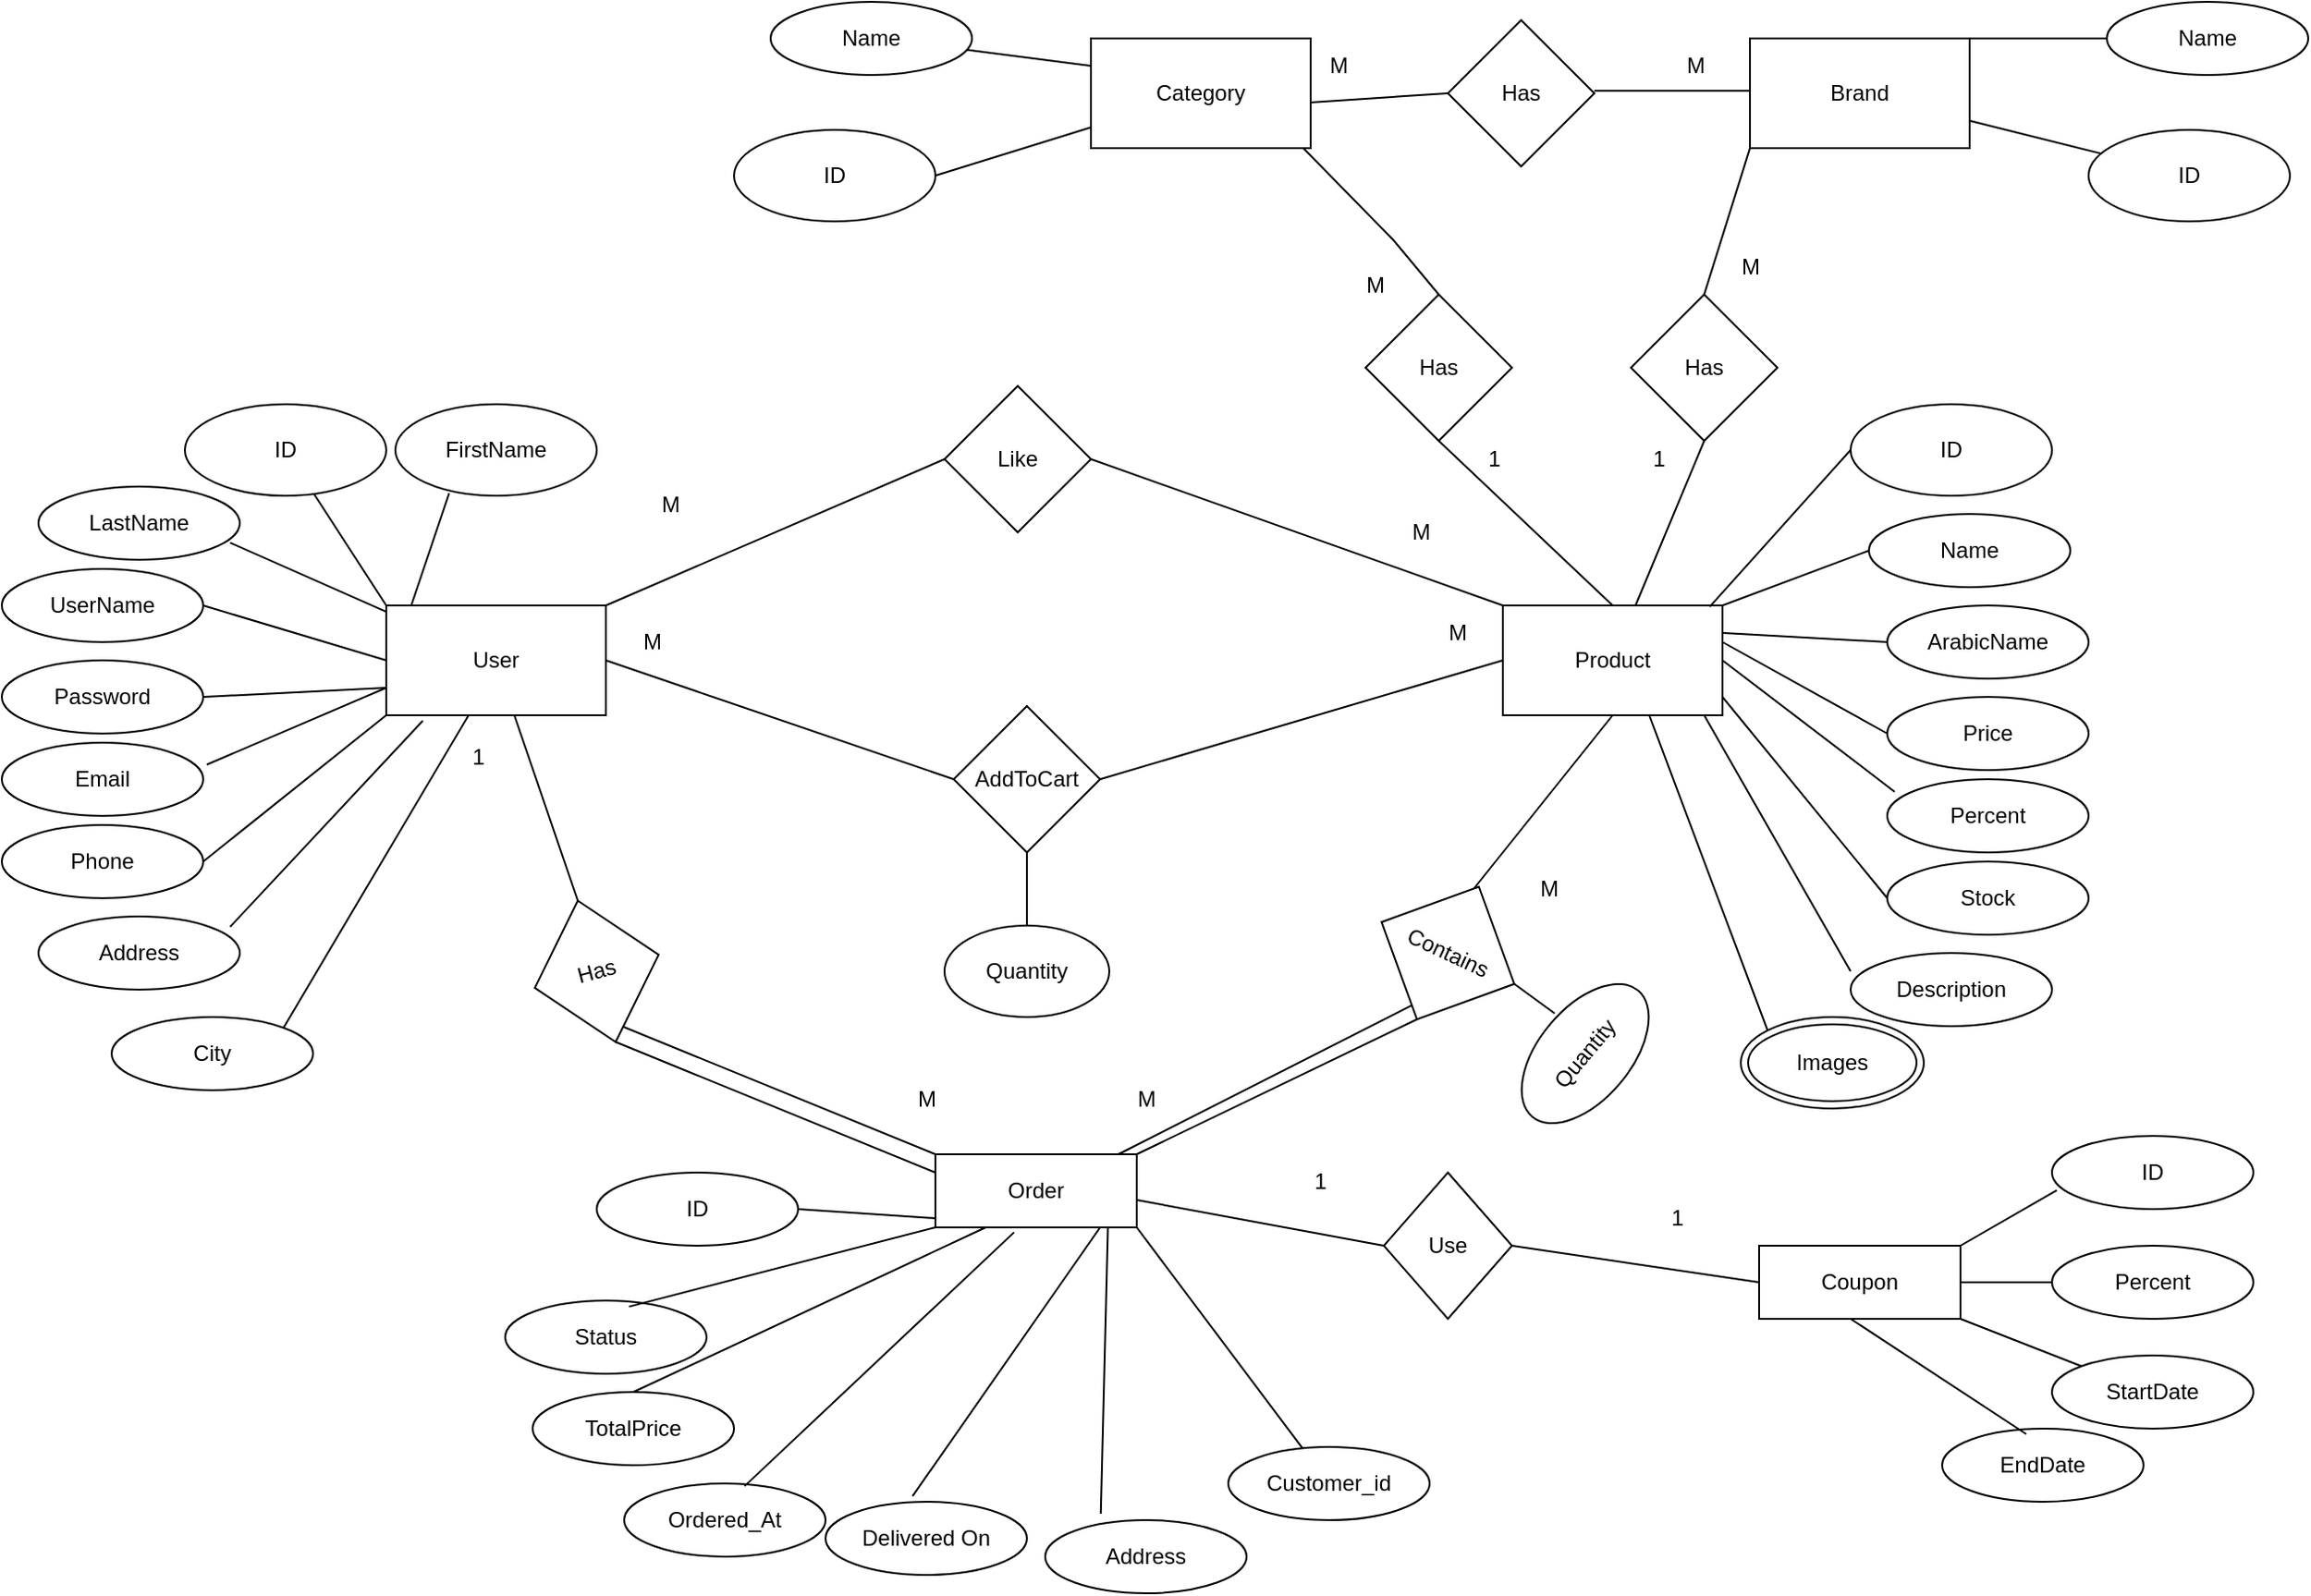 <mxfile version="23.1.5" type="device">
  <diagram name="Page-1" id="sb1x1uNqk66IL7ei8Ska">
    <mxGraphModel dx="2919" dy="2103" grid="1" gridSize="10" guides="1" tooltips="1" connect="1" arrows="1" fold="1" page="1" pageScale="1" pageWidth="850" pageHeight="1100" math="0" shadow="0">
      <root>
        <mxCell id="0" />
        <mxCell id="1" parent="0" />
        <mxCell id="lFZ7ymjuMMFTTok9gCtP-1" value="User" style="rounded=0;whiteSpace=wrap;html=1;" parent="1" vertex="1">
          <mxGeometry x="40" y="240" width="120" height="60" as="geometry" />
        </mxCell>
        <mxCell id="lFZ7ymjuMMFTTok9gCtP-2" value="Product" style="rounded=0;whiteSpace=wrap;html=1;" parent="1" vertex="1">
          <mxGeometry x="650" y="240" width="120" height="60" as="geometry" />
        </mxCell>
        <mxCell id="lFZ7ymjuMMFTTok9gCtP-3" value="AddToCart" style="rhombus;whiteSpace=wrap;html=1;" parent="1" vertex="1">
          <mxGeometry x="350" y="295" width="80" height="80" as="geometry" />
        </mxCell>
        <mxCell id="lFZ7ymjuMMFTTok9gCtP-8" value="Quantity" style="ellipse;whiteSpace=wrap;html=1;" parent="1" vertex="1">
          <mxGeometry x="345" y="415" width="90" height="50" as="geometry" />
        </mxCell>
        <mxCell id="lFZ7ymjuMMFTTok9gCtP-10" value="Category" style="rounded=0;whiteSpace=wrap;html=1;" parent="1" vertex="1">
          <mxGeometry x="425" y="-70" width="120" height="60" as="geometry" />
        </mxCell>
        <mxCell id="lFZ7ymjuMMFTTok9gCtP-11" value="Has" style="rhombus;whiteSpace=wrap;html=1;" parent="1" vertex="1">
          <mxGeometry x="575" y="70" width="80" height="80" as="geometry" />
        </mxCell>
        <mxCell id="lFZ7ymjuMMFTTok9gCtP-14" value="Order" style="rounded=0;whiteSpace=wrap;html=1;" parent="1" vertex="1">
          <mxGeometry x="340" y="540" width="110" height="40" as="geometry" />
        </mxCell>
        <mxCell id="lFZ7ymjuMMFTTok9gCtP-17" value="" style="endArrow=none;html=1;rounded=0;exitX=1;exitY=0;exitDx=0;exitDy=0;entryX=0.5;entryY=1;entryDx=0;entryDy=0;" parent="1" source="lFZ7ymjuMMFTTok9gCtP-14" target="lFZ7ymjuMMFTTok9gCtP-16" edge="1">
          <mxGeometry width="50" height="50" relative="1" as="geometry">
            <mxPoint x="550" y="520" as="sourcePoint" />
            <mxPoint x="600" y="470" as="targetPoint" />
          </mxGeometry>
        </mxCell>
        <mxCell id="lFZ7ymjuMMFTTok9gCtP-18" value="" style="endArrow=none;html=1;rounded=0;entryX=0.5;entryY=1;entryDx=0;entryDy=0;" parent="1" target="lFZ7ymjuMMFTTok9gCtP-2" edge="1">
          <mxGeometry width="50" height="50" relative="1" as="geometry">
            <mxPoint x="630" y="400" as="sourcePoint" />
            <mxPoint x="786.5" y="326" as="targetPoint" />
          </mxGeometry>
        </mxCell>
        <mxCell id="lFZ7ymjuMMFTTok9gCtP-16" value="Contains" style="rhombus;whiteSpace=wrap;html=1;rotation=25;" parent="1" vertex="1">
          <mxGeometry x="580" y="390" width="80" height="80" as="geometry" />
        </mxCell>
        <mxCell id="lFZ7ymjuMMFTTok9gCtP-19" value="" style="endArrow=none;html=1;rounded=0;entryX=0.5;entryY=1;entryDx=0;entryDy=0;exitX=0.5;exitY=0;exitDx=0;exitDy=0;" parent="1" source="lFZ7ymjuMMFTTok9gCtP-15" edge="1">
          <mxGeometry width="50" height="50" relative="1" as="geometry">
            <mxPoint x="30" y="400" as="sourcePoint" />
            <mxPoint x="110" y="300" as="targetPoint" />
          </mxGeometry>
        </mxCell>
        <mxCell id="lFZ7ymjuMMFTTok9gCtP-20" value="" style="endArrow=none;html=1;rounded=0;exitX=0;exitY=0;exitDx=0;exitDy=0;entryX=0.5;entryY=1;entryDx=0;entryDy=0;" parent="1" source="lFZ7ymjuMMFTTok9gCtP-14" edge="1">
          <mxGeometry width="50" height="50" relative="1" as="geometry">
            <mxPoint x="340" y="530" as="sourcePoint" />
            <mxPoint x="165.353" y="468.637" as="targetPoint" />
          </mxGeometry>
        </mxCell>
        <mxCell id="lFZ7ymjuMMFTTok9gCtP-21" value="" style="endArrow=none;html=1;rounded=0;exitX=0.936;exitY=0.033;exitDx=0;exitDy=0;entryX=0.5;entryY=1;entryDx=0;entryDy=0;exitPerimeter=0;" parent="1" edge="1">
          <mxGeometry width="50" height="50" relative="1" as="geometry">
            <mxPoint x="440.0" y="540.0" as="sourcePoint" />
            <mxPoint x="600.04" y="458.68" as="targetPoint" />
          </mxGeometry>
        </mxCell>
        <mxCell id="lFZ7ymjuMMFTTok9gCtP-22" value="" style="endArrow=none;html=1;rounded=0;exitX=0;exitY=0.25;exitDx=0;exitDy=0;entryX=0.5;entryY=1;entryDx=0;entryDy=0;" parent="1" source="lFZ7ymjuMMFTTok9gCtP-14" target="lFZ7ymjuMMFTTok9gCtP-15" edge="1">
          <mxGeometry width="50" height="50" relative="1" as="geometry">
            <mxPoint x="350" y="540" as="sourcePoint" />
            <mxPoint x="175" y="479" as="targetPoint" />
          </mxGeometry>
        </mxCell>
        <mxCell id="lFZ7ymjuMMFTTok9gCtP-15" value="Has" style="rhombus;whiteSpace=wrap;html=1;rotation=-15;" parent="1" vertex="1">
          <mxGeometry x="120" y="400" width="70" height="80" as="geometry" />
        </mxCell>
        <mxCell id="lFZ7ymjuMMFTTok9gCtP-23" value="1" style="text;html=1;align=center;verticalAlign=middle;resizable=0;points=[];autosize=1;strokeColor=none;fillColor=none;" parent="1" vertex="1">
          <mxGeometry x="75" y="308" width="30" height="30" as="geometry" />
        </mxCell>
        <mxCell id="lFZ7ymjuMMFTTok9gCtP-24" value="M" style="text;html=1;align=center;verticalAlign=middle;resizable=0;points=[];autosize=1;strokeColor=none;fillColor=none;" parent="1" vertex="1">
          <mxGeometry x="320" y="495" width="30" height="30" as="geometry" />
        </mxCell>
        <mxCell id="lFZ7ymjuMMFTTok9gCtP-25" value="M" style="text;html=1;align=center;verticalAlign=middle;resizable=0;points=[];autosize=1;strokeColor=none;fillColor=none;" parent="1" vertex="1">
          <mxGeometry x="440" y="495" width="30" height="30" as="geometry" />
        </mxCell>
        <mxCell id="lFZ7ymjuMMFTTok9gCtP-26" value="M" style="text;html=1;align=center;verticalAlign=middle;resizable=0;points=[];autosize=1;strokeColor=none;fillColor=none;" parent="1" vertex="1">
          <mxGeometry x="660" y="380" width="30" height="30" as="geometry" />
        </mxCell>
        <mxCell id="lFZ7ymjuMMFTTok9gCtP-27" value="Quantity" style="ellipse;whiteSpace=wrap;html=1;rotation=-50;" parent="1" vertex="1">
          <mxGeometry x="650" y="460" width="90" height="50" as="geometry" />
        </mxCell>
        <mxCell id="lFZ7ymjuMMFTTok9gCtP-31" value="" style="endArrow=none;html=1;rounded=0;exitX=0.568;exitY=-0.038;exitDx=0;exitDy=0;exitPerimeter=0;entryX=1;entryY=0.5;entryDx=0;entryDy=0;" parent="1" source="lFZ7ymjuMMFTTok9gCtP-27" target="lFZ7ymjuMMFTTok9gCtP-16" edge="1">
          <mxGeometry width="50" height="50" relative="1" as="geometry">
            <mxPoint x="610" y="495" as="sourcePoint" />
            <mxPoint x="660" y="445" as="targetPoint" />
          </mxGeometry>
        </mxCell>
        <mxCell id="lFZ7ymjuMMFTTok9gCtP-32" value="" style="endArrow=none;html=1;rounded=0;entryX=0.5;entryY=1;entryDx=0;entryDy=0;exitX=0;exitY=0.5;exitDx=0;exitDy=0;" parent="1" source="lFZ7ymjuMMFTTok9gCtP-3" edge="1">
          <mxGeometry width="50" height="50" relative="1" as="geometry">
            <mxPoint x="195" y="371" as="sourcePoint" />
            <mxPoint x="160" y="270" as="targetPoint" />
          </mxGeometry>
        </mxCell>
        <mxCell id="lFZ7ymjuMMFTTok9gCtP-33" value="" style="endArrow=none;html=1;rounded=0;entryX=1;entryY=0.5;entryDx=0;entryDy=0;exitX=0;exitY=0.5;exitDx=0;exitDy=0;" parent="1" source="lFZ7ymjuMMFTTok9gCtP-2" target="lFZ7ymjuMMFTTok9gCtP-3" edge="1">
          <mxGeometry width="50" height="50" relative="1" as="geometry">
            <mxPoint x="640" y="270" as="sourcePoint" />
            <mxPoint x="455" y="269.5" as="targetPoint" />
          </mxGeometry>
        </mxCell>
        <mxCell id="lFZ7ymjuMMFTTok9gCtP-34" value="M" style="text;html=1;align=center;verticalAlign=middle;resizable=0;points=[];autosize=1;strokeColor=none;fillColor=none;" parent="1" vertex="1">
          <mxGeometry x="170" y="245" width="30" height="30" as="geometry" />
        </mxCell>
        <mxCell id="lFZ7ymjuMMFTTok9gCtP-35" value="M" style="text;html=1;align=center;verticalAlign=middle;resizable=0;points=[];autosize=1;strokeColor=none;fillColor=none;" parent="1" vertex="1">
          <mxGeometry x="610" y="240" width="30" height="30" as="geometry" />
        </mxCell>
        <mxCell id="UEMCLU_fas6m71xYUTo0-1" value="" style="endArrow=none;html=1;rounded=0;" parent="1" target="UEMCLU_fas6m71xYUTo0-2" edge="1">
          <mxGeometry width="50" height="50" relative="1" as="geometry">
            <mxPoint x="40" y="240" as="sourcePoint" />
            <mxPoint x="-10" y="190" as="targetPoint" />
          </mxGeometry>
        </mxCell>
        <mxCell id="UEMCLU_fas6m71xYUTo0-2" value="ID" style="ellipse;whiteSpace=wrap;html=1;" parent="1" vertex="1">
          <mxGeometry x="-70" y="130" width="110" height="50" as="geometry" />
        </mxCell>
        <mxCell id="UEMCLU_fas6m71xYUTo0-3" value="FirstName" style="ellipse;whiteSpace=wrap;html=1;" parent="1" vertex="1">
          <mxGeometry x="45" y="130" width="110" height="50" as="geometry" />
        </mxCell>
        <mxCell id="UEMCLU_fas6m71xYUTo0-4" value="LastName" style="ellipse;whiteSpace=wrap;html=1;" parent="1" vertex="1">
          <mxGeometry x="-150" y="175" width="110" height="40" as="geometry" />
        </mxCell>
        <mxCell id="UEMCLU_fas6m71xYUTo0-5" value="Password" style="ellipse;whiteSpace=wrap;html=1;" parent="1" vertex="1">
          <mxGeometry x="-170" y="270" width="110" height="40" as="geometry" />
        </mxCell>
        <mxCell id="UEMCLU_fas6m71xYUTo0-6" value="UserName" style="ellipse;whiteSpace=wrap;html=1;" parent="1" vertex="1">
          <mxGeometry x="-170" y="220" width="110" height="40" as="geometry" />
        </mxCell>
        <mxCell id="UEMCLU_fas6m71xYUTo0-7" value="Email" style="ellipse;whiteSpace=wrap;html=1;" parent="1" vertex="1">
          <mxGeometry x="-170" y="315" width="110" height="40" as="geometry" />
        </mxCell>
        <mxCell id="UEMCLU_fas6m71xYUTo0-8" value="Phone" style="ellipse;whiteSpace=wrap;html=1;" parent="1" vertex="1">
          <mxGeometry x="-170" y="360" width="110" height="40" as="geometry" />
        </mxCell>
        <mxCell id="UEMCLU_fas6m71xYUTo0-10" value="" style="endArrow=none;html=1;rounded=0;entryX=0.952;entryY=0.767;entryDx=0;entryDy=0;entryPerimeter=0;" parent="1" source="lFZ7ymjuMMFTTok9gCtP-1" target="UEMCLU_fas6m71xYUTo0-4" edge="1">
          <mxGeometry width="50" height="50" relative="1" as="geometry">
            <mxPoint x="10" y="270" as="sourcePoint" />
            <mxPoint x="-40" y="220" as="targetPoint" />
          </mxGeometry>
        </mxCell>
        <mxCell id="UEMCLU_fas6m71xYUTo0-11" value="" style="endArrow=none;html=1;rounded=0;exitX=0;exitY=0.5;exitDx=0;exitDy=0;entryX=1;entryY=0.5;entryDx=0;entryDy=0;" parent="1" source="lFZ7ymjuMMFTTok9gCtP-1" target="UEMCLU_fas6m71xYUTo0-6" edge="1">
          <mxGeometry width="50" height="50" relative="1" as="geometry">
            <mxPoint x="40" y="310" as="sourcePoint" />
            <mxPoint x="-40" y="281" as="targetPoint" />
          </mxGeometry>
        </mxCell>
        <mxCell id="UEMCLU_fas6m71xYUTo0-12" value="" style="endArrow=none;html=1;rounded=0;exitX=0;exitY=0.75;exitDx=0;exitDy=0;entryX=1.018;entryY=0.3;entryDx=0;entryDy=0;entryPerimeter=0;" parent="1" source="lFZ7ymjuMMFTTok9gCtP-1" target="UEMCLU_fas6m71xYUTo0-7" edge="1">
          <mxGeometry width="50" height="50" relative="1" as="geometry">
            <mxPoint x="40" y="327" as="sourcePoint" />
            <mxPoint x="-40" y="338" as="targetPoint" />
          </mxGeometry>
        </mxCell>
        <mxCell id="UEMCLU_fas6m71xYUTo0-13" value="" style="endArrow=none;html=1;rounded=0;exitX=0;exitY=1;exitDx=0;exitDy=0;entryX=1;entryY=0.5;entryDx=0;entryDy=0;" parent="1" source="lFZ7ymjuMMFTTok9gCtP-1" target="UEMCLU_fas6m71xYUTo0-8" edge="1">
          <mxGeometry width="50" height="50" relative="1" as="geometry">
            <mxPoint x="40" y="352" as="sourcePoint" />
            <mxPoint x="-40" y="390" as="targetPoint" />
          </mxGeometry>
        </mxCell>
        <mxCell id="UEMCLU_fas6m71xYUTo0-14" value="" style="endArrow=none;html=1;rounded=0;exitX=0.114;exitY=0;exitDx=0;exitDy=0;exitPerimeter=0;entryX=0.267;entryY=0.973;entryDx=0;entryDy=0;entryPerimeter=0;" parent="1" source="lFZ7ymjuMMFTTok9gCtP-1" target="UEMCLU_fas6m71xYUTo0-3" edge="1">
          <mxGeometry width="50" height="50" relative="1" as="geometry">
            <mxPoint x="115" y="230" as="sourcePoint" />
            <mxPoint x="65" y="180" as="targetPoint" />
          </mxGeometry>
        </mxCell>
        <mxCell id="UEMCLU_fas6m71xYUTo0-15" value="" style="endArrow=none;html=1;rounded=0;exitX=0;exitY=1;exitDx=0;exitDy=0;entryX=0.952;entryY=0.142;entryDx=0;entryDy=0;entryPerimeter=0;" parent="1" target="UEMCLU_fas6m71xYUTo0-16" edge="1">
          <mxGeometry width="50" height="50" relative="1" as="geometry">
            <mxPoint x="60" y="303" as="sourcePoint" />
            <mxPoint x="-10" y="415" as="targetPoint" />
          </mxGeometry>
        </mxCell>
        <mxCell id="UEMCLU_fas6m71xYUTo0-16" value="Address" style="ellipse;whiteSpace=wrap;html=1;" parent="1" vertex="1">
          <mxGeometry x="-150" y="410" width="110" height="40" as="geometry" />
        </mxCell>
        <mxCell id="UEMCLU_fas6m71xYUTo0-17" value="Name" style="ellipse;whiteSpace=wrap;html=1;" parent="1" vertex="1">
          <mxGeometry x="850" y="190" width="110" height="40" as="geometry" />
        </mxCell>
        <mxCell id="UEMCLU_fas6m71xYUTo0-18" value="ArabicName" style="ellipse;whiteSpace=wrap;html=1;" parent="1" vertex="1">
          <mxGeometry x="860" y="240" width="110" height="40" as="geometry" />
        </mxCell>
        <mxCell id="UEMCLU_fas6m71xYUTo0-19" value="Price" style="ellipse;whiteSpace=wrap;html=1;" parent="1" vertex="1">
          <mxGeometry x="860" y="290" width="110" height="40" as="geometry" />
        </mxCell>
        <mxCell id="UEMCLU_fas6m71xYUTo0-20" value="Stock" style="ellipse;whiteSpace=wrap;html=1;" parent="1" vertex="1">
          <mxGeometry x="860" y="380" width="110" height="40" as="geometry" />
        </mxCell>
        <mxCell id="UEMCLU_fas6m71xYUTo0-22" value="ID" style="ellipse;whiteSpace=wrap;html=1;" parent="1" vertex="1">
          <mxGeometry x="840" y="130" width="110" height="50" as="geometry" />
        </mxCell>
        <mxCell id="UEMCLU_fas6m71xYUTo0-23" value="" style="endArrow=none;html=1;rounded=0;exitX=0.942;exitY=0.011;exitDx=0;exitDy=0;exitPerimeter=0;entryX=0;entryY=0.5;entryDx=0;entryDy=0;" parent="1" source="lFZ7ymjuMMFTTok9gCtP-2" target="UEMCLU_fas6m71xYUTo0-22" edge="1">
          <mxGeometry width="50" height="50" relative="1" as="geometry">
            <mxPoint x="790" y="200" as="sourcePoint" />
            <mxPoint x="810" y="139" as="targetPoint" />
          </mxGeometry>
        </mxCell>
        <mxCell id="UEMCLU_fas6m71xYUTo0-24" value="" style="endArrow=none;html=1;rounded=0;exitX=1;exitY=0;exitDx=0;exitDy=0;entryX=0;entryY=0.5;entryDx=0;entryDy=0;" parent="1" source="lFZ7ymjuMMFTTok9gCtP-2" target="UEMCLU_fas6m71xYUTo0-17" edge="1">
          <mxGeometry width="50" height="50" relative="1" as="geometry">
            <mxPoint x="803" y="282" as="sourcePoint" />
            <mxPoint x="850" y="180" as="targetPoint" />
          </mxGeometry>
        </mxCell>
        <mxCell id="UEMCLU_fas6m71xYUTo0-25" value="" style="endArrow=none;html=1;rounded=0;exitX=1;exitY=0;exitDx=0;exitDy=0;entryX=0;entryY=0.5;entryDx=0;entryDy=0;" parent="1" target="UEMCLU_fas6m71xYUTo0-19" edge="1">
          <mxGeometry width="50" height="50" relative="1" as="geometry">
            <mxPoint x="770" y="260" as="sourcePoint" />
            <mxPoint x="850" y="200" as="targetPoint" />
          </mxGeometry>
        </mxCell>
        <mxCell id="UEMCLU_fas6m71xYUTo0-26" value="" style="endArrow=none;html=1;rounded=0;exitX=1;exitY=0;exitDx=0;exitDy=0;entryX=0;entryY=0.5;entryDx=0;entryDy=0;" parent="1" target="UEMCLU_fas6m71xYUTo0-20" edge="1">
          <mxGeometry width="50" height="50" relative="1" as="geometry">
            <mxPoint x="770" y="290" as="sourcePoint" />
            <mxPoint x="850" y="270" as="targetPoint" />
          </mxGeometry>
        </mxCell>
        <mxCell id="UEMCLU_fas6m71xYUTo0-29" value="Description" style="ellipse;whiteSpace=wrap;html=1;" parent="1" vertex="1">
          <mxGeometry x="840" y="430" width="110" height="40" as="geometry" />
        </mxCell>
        <mxCell id="UEMCLU_fas6m71xYUTo0-30" value="" style="endArrow=none;html=1;rounded=0;exitX=1;exitY=0;exitDx=0;exitDy=0;entryX=0;entryY=0.25;entryDx=0;entryDy=0;entryPerimeter=0;" parent="1" target="UEMCLU_fas6m71xYUTo0-29" edge="1">
          <mxGeometry width="50" height="50" relative="1" as="geometry">
            <mxPoint x="760" y="300" as="sourcePoint" />
            <mxPoint x="840" y="310" as="targetPoint" />
          </mxGeometry>
        </mxCell>
        <mxCell id="UEMCLU_fas6m71xYUTo0-31" value="ID" style="ellipse;whiteSpace=wrap;html=1;" parent="1" vertex="1">
          <mxGeometry x="230" y="-20" width="110" height="50" as="geometry" />
        </mxCell>
        <mxCell id="UEMCLU_fas6m71xYUTo0-32" value="Name" style="ellipse;whiteSpace=wrap;html=1;" parent="1" vertex="1">
          <mxGeometry x="250" y="-90" width="110" height="40" as="geometry" />
        </mxCell>
        <mxCell id="UEMCLU_fas6m71xYUTo0-33" value="" style="endArrow=none;html=1;rounded=0;exitX=0;exitY=0.25;exitDx=0;exitDy=0;" parent="1" source="lFZ7ymjuMMFTTok9gCtP-10" target="UEMCLU_fas6m71xYUTo0-32" edge="1">
          <mxGeometry width="50" height="50" relative="1" as="geometry">
            <mxPoint x="570" y="-60" as="sourcePoint" />
            <mxPoint x="570" y="-82" as="targetPoint" />
          </mxGeometry>
        </mxCell>
        <mxCell id="UEMCLU_fas6m71xYUTo0-34" value="" style="endArrow=none;html=1;rounded=0;entryX=1;entryY=0.5;entryDx=0;entryDy=0;" parent="1" source="lFZ7ymjuMMFTTok9gCtP-10" target="UEMCLU_fas6m71xYUTo0-31" edge="1">
          <mxGeometry width="50" height="50" relative="1" as="geometry">
            <mxPoint x="570" y="-20" as="sourcePoint" />
            <mxPoint x="560" y="-10" as="targetPoint" />
          </mxGeometry>
        </mxCell>
        <mxCell id="UEMCLU_fas6m71xYUTo0-35" value="Status" style="ellipse;whiteSpace=wrap;html=1;" parent="1" vertex="1">
          <mxGeometry x="105" y="620" width="110" height="40" as="geometry" />
        </mxCell>
        <mxCell id="UEMCLU_fas6m71xYUTo0-36" value="Ordered_At" style="ellipse;whiteSpace=wrap;html=1;" parent="1" vertex="1">
          <mxGeometry x="170" y="720" width="110" height="40" as="geometry" />
        </mxCell>
        <mxCell id="UEMCLU_fas6m71xYUTo0-37" value="TotalPrice" style="ellipse;whiteSpace=wrap;html=1;" parent="1" vertex="1">
          <mxGeometry x="120" y="670" width="110" height="40" as="geometry" />
        </mxCell>
        <mxCell id="UEMCLU_fas6m71xYUTo0-38" value="Delivered On&lt;br&gt;" style="ellipse;whiteSpace=wrap;html=1;" parent="1" vertex="1">
          <mxGeometry x="280" y="730" width="110" height="40" as="geometry" />
        </mxCell>
        <mxCell id="UEMCLU_fas6m71xYUTo0-39" value="ID" style="ellipse;whiteSpace=wrap;html=1;" parent="1" vertex="1">
          <mxGeometry x="155" y="550" width="110" height="40" as="geometry" />
        </mxCell>
        <mxCell id="UEMCLU_fas6m71xYUTo0-40" value="Address" style="ellipse;whiteSpace=wrap;html=1;" parent="1" vertex="1">
          <mxGeometry x="400" y="740" width="110" height="40" as="geometry" />
        </mxCell>
        <mxCell id="UEMCLU_fas6m71xYUTo0-42" value="" style="endArrow=none;html=1;rounded=0;exitX=0;exitY=1;exitDx=0;exitDy=0;entryX=1;entryY=0.5;entryDx=0;entryDy=0;" parent="1" target="UEMCLU_fas6m71xYUTo0-39" edge="1">
          <mxGeometry width="50" height="50" relative="1" as="geometry">
            <mxPoint x="340" y="575" as="sourcePoint" />
            <mxPoint x="270" y="687" as="targetPoint" />
          </mxGeometry>
        </mxCell>
        <mxCell id="UEMCLU_fas6m71xYUTo0-43" value="" style="endArrow=none;html=1;rounded=0;exitX=0;exitY=1;exitDx=0;exitDy=0;entryX=0.615;entryY=0.083;entryDx=0;entryDy=0;entryPerimeter=0;" parent="1" target="UEMCLU_fas6m71xYUTo0-35" edge="1">
          <mxGeometry width="50" height="50" relative="1" as="geometry">
            <mxPoint x="340" y="580" as="sourcePoint" />
            <mxPoint x="280" y="590" as="targetPoint" />
          </mxGeometry>
        </mxCell>
        <mxCell id="UEMCLU_fas6m71xYUTo0-44" value="" style="endArrow=none;html=1;rounded=0;exitX=0.25;exitY=1;exitDx=0;exitDy=0;entryX=0.5;entryY=0;entryDx=0;entryDy=0;" parent="1" source="lFZ7ymjuMMFTTok9gCtP-14" target="UEMCLU_fas6m71xYUTo0-37" edge="1">
          <mxGeometry width="50" height="50" relative="1" as="geometry">
            <mxPoint x="370" y="590" as="sourcePoint" />
            <mxPoint x="380" y="650" as="targetPoint" />
          </mxGeometry>
        </mxCell>
        <mxCell id="UEMCLU_fas6m71xYUTo0-45" value="" style="endArrow=none;html=1;rounded=0;exitX=0.391;exitY=1.067;exitDx=0;exitDy=0;exitPerimeter=0;entryX=0.598;entryY=0.036;entryDx=0;entryDy=0;entryPerimeter=0;" parent="1" source="lFZ7ymjuMMFTTok9gCtP-14" target="UEMCLU_fas6m71xYUTo0-36" edge="1">
          <mxGeometry width="50" height="50" relative="1" as="geometry">
            <mxPoint x="419" y="580" as="sourcePoint" />
            <mxPoint x="376" y="686" as="targetPoint" />
          </mxGeometry>
        </mxCell>
        <mxCell id="UEMCLU_fas6m71xYUTo0-46" value="" style="endArrow=none;html=1;rounded=0;entryX=0.432;entryY=-0.076;entryDx=0;entryDy=0;entryPerimeter=0;" parent="1" target="UEMCLU_fas6m71xYUTo0-38" edge="1">
          <mxGeometry width="50" height="50" relative="1" as="geometry">
            <mxPoint x="430" y="580" as="sourcePoint" />
            <mxPoint x="429" y="680" as="targetPoint" />
          </mxGeometry>
        </mxCell>
        <mxCell id="UEMCLU_fas6m71xYUTo0-47" value="" style="endArrow=none;html=1;rounded=0;exitX=1;exitY=1;exitDx=0;exitDy=0;" parent="1" source="lFZ7ymjuMMFTTok9gCtP-14" target="UEMCLU_fas6m71xYUTo0-48" edge="1">
          <mxGeometry width="50" height="50" relative="1" as="geometry">
            <mxPoint x="448" y="569.5" as="sourcePoint" />
            <mxPoint x="550.31" y="640.18" as="targetPoint" />
          </mxGeometry>
        </mxCell>
        <mxCell id="UEMCLU_fas6m71xYUTo0-48" value="Customer_id" style="ellipse;whiteSpace=wrap;html=1;" parent="1" vertex="1">
          <mxGeometry x="500" y="700" width="110" height="40" as="geometry" />
        </mxCell>
        <mxCell id="UEMCLU_fas6m71xYUTo0-49" value="" style="endArrow=none;html=1;rounded=0;entryX=0.276;entryY=-0.086;entryDx=0;entryDy=0;exitX=0.857;exitY=0.987;exitDx=0;exitDy=0;entryPerimeter=0;exitPerimeter=0;" parent="1" source="lFZ7ymjuMMFTTok9gCtP-14" target="UEMCLU_fas6m71xYUTo0-40" edge="1">
          <mxGeometry width="50" height="50" relative="1" as="geometry">
            <mxPoint x="458" y="579.5" as="sourcePoint" />
            <mxPoint x="560" y="650.5" as="targetPoint" />
          </mxGeometry>
        </mxCell>
        <mxCell id="Z5yh-GieD2CqBkaMZMoz-1" value="" style="endArrow=none;html=1;rounded=0;exitX=0.5;exitY=0;exitDx=0;exitDy=0;entryX=1;entryY=0.5;entryDx=0;entryDy=0;" parent="1" source="lFZ7ymjuMMFTTok9gCtP-8" edge="1">
          <mxGeometry width="50" height="50" relative="1" as="geometry">
            <mxPoint x="442" y="426" as="sourcePoint" />
            <mxPoint x="390" y="375" as="targetPoint" />
          </mxGeometry>
        </mxCell>
        <mxCell id="Z5yh-GieD2CqBkaMZMoz-3" value="Like" style="rhombus;whiteSpace=wrap;html=1;" parent="1" vertex="1">
          <mxGeometry x="345" y="120" width="80" height="80" as="geometry" />
        </mxCell>
        <mxCell id="Z5yh-GieD2CqBkaMZMoz-5" value="" style="endArrow=none;html=1;rounded=0;entryX=0.5;entryY=1;entryDx=0;entryDy=0;exitX=0;exitY=0.5;exitDx=0;exitDy=0;" parent="1" source="Z5yh-GieD2CqBkaMZMoz-3" edge="1">
          <mxGeometry width="50" height="50" relative="1" as="geometry">
            <mxPoint x="350" y="305" as="sourcePoint" />
            <mxPoint x="160" y="240" as="targetPoint" />
          </mxGeometry>
        </mxCell>
        <mxCell id="Z5yh-GieD2CqBkaMZMoz-6" value="" style="endArrow=none;html=1;rounded=0;entryX=0;entryY=0;entryDx=0;entryDy=0;exitX=0;exitY=0.5;exitDx=0;exitDy=0;" parent="1" target="lFZ7ymjuMMFTTok9gCtP-2" edge="1">
          <mxGeometry width="50" height="50" relative="1" as="geometry">
            <mxPoint x="425" y="160" as="sourcePoint" />
            <mxPoint x="240" y="240" as="targetPoint" />
          </mxGeometry>
        </mxCell>
        <mxCell id="Z5yh-GieD2CqBkaMZMoz-8" value="M" style="text;html=1;align=center;verticalAlign=middle;resizable=0;points=[];autosize=1;strokeColor=none;fillColor=none;" parent="1" vertex="1">
          <mxGeometry x="180" y="170" width="30" height="30" as="geometry" />
        </mxCell>
        <mxCell id="Z5yh-GieD2CqBkaMZMoz-9" value="City" style="ellipse;whiteSpace=wrap;html=1;" parent="1" vertex="1">
          <mxGeometry x="-110" y="465" width="110" height="40" as="geometry" />
        </mxCell>
        <mxCell id="Z5yh-GieD2CqBkaMZMoz-10" value="" style="endArrow=none;html=1;rounded=0;exitX=0;exitY=0.75;exitDx=0;exitDy=0;entryX=1;entryY=0.5;entryDx=0;entryDy=0;" parent="1" source="lFZ7ymjuMMFTTok9gCtP-1" edge="1">
          <mxGeometry width="50" height="50" relative="1" as="geometry">
            <mxPoint x="40" y="320" as="sourcePoint" />
            <mxPoint x="-60" y="290" as="targetPoint" />
          </mxGeometry>
        </mxCell>
        <mxCell id="Z5yh-GieD2CqBkaMZMoz-11" value="" style="endArrow=none;html=1;rounded=0;exitX=0;exitY=1;exitDx=0;exitDy=0;entryX=1;entryY=0;entryDx=0;entryDy=0;" parent="1" target="Z5yh-GieD2CqBkaMZMoz-9" edge="1">
          <mxGeometry width="50" height="50" relative="1" as="geometry">
            <mxPoint x="85" y="300" as="sourcePoint" />
            <mxPoint x="-20" y="413" as="targetPoint" />
          </mxGeometry>
        </mxCell>
        <mxCell id="Z5yh-GieD2CqBkaMZMoz-12" value="" style="endArrow=none;html=1;rounded=0;entryX=0.5;entryY=1;entryDx=0;entryDy=0;" parent="1" source="lFZ7ymjuMMFTTok9gCtP-2" target="mma0YEnkMxvQZ4oxFoGM-1" edge="1">
          <mxGeometry width="50" height="50" relative="1" as="geometry">
            <mxPoint x="717.5" y="-10" as="sourcePoint" />
            <mxPoint x="532.5" y="70" as="targetPoint" />
          </mxGeometry>
        </mxCell>
        <mxCell id="Z5yh-GieD2CqBkaMZMoz-13" value="" style="endArrow=none;html=1;rounded=0;exitX=0.5;exitY=1;exitDx=0;exitDy=0;entryX=0.5;entryY=0;entryDx=0;entryDy=0;" parent="1" source="lFZ7ymjuMMFTTok9gCtP-11" target="lFZ7ymjuMMFTTok9gCtP-2" edge="1">
          <mxGeometry width="50" height="50" relative="1" as="geometry">
            <mxPoint x="712.75" y="168" as="sourcePoint" />
            <mxPoint x="710" y="230" as="targetPoint" />
          </mxGeometry>
        </mxCell>
        <mxCell id="Z5yh-GieD2CqBkaMZMoz-15" value="" style="endArrow=none;html=1;rounded=0;exitX=1;exitY=0.25;exitDx=0;exitDy=0;entryX=0;entryY=0.5;entryDx=0;entryDy=0;" parent="1" source="lFZ7ymjuMMFTTok9gCtP-2" target="UEMCLU_fas6m71xYUTo0-18" edge="1">
          <mxGeometry width="50" height="50" relative="1" as="geometry">
            <mxPoint x="780" y="250" as="sourcePoint" />
            <mxPoint x="860" y="190" as="targetPoint" />
          </mxGeometry>
        </mxCell>
        <mxCell id="Z5yh-GieD2CqBkaMZMoz-17" value="Brand" style="rounded=0;whiteSpace=wrap;html=1;" parent="1" vertex="1">
          <mxGeometry x="785" y="-70" width="120" height="60" as="geometry" />
        </mxCell>
        <mxCell id="Z5yh-GieD2CqBkaMZMoz-18" value="" style="endArrow=none;html=1;rounded=0;entryX=0.5;entryY=0;entryDx=0;entryDy=0;exitX=0;exitY=1;exitDx=0;exitDy=0;" parent="1" source="Z5yh-GieD2CqBkaMZMoz-17" target="mma0YEnkMxvQZ4oxFoGM-1" edge="1">
          <mxGeometry width="50" height="50" relative="1" as="geometry">
            <mxPoint x="770" y="-30" as="sourcePoint" />
            <mxPoint x="770" y="80" as="targetPoint" />
          </mxGeometry>
        </mxCell>
        <mxCell id="Z5yh-GieD2CqBkaMZMoz-21" value="Name" style="ellipse;whiteSpace=wrap;html=1;" parent="1" vertex="1">
          <mxGeometry x="980" y="-90" width="110" height="40" as="geometry" />
        </mxCell>
        <mxCell id="Z5yh-GieD2CqBkaMZMoz-22" value="ID" style="ellipse;whiteSpace=wrap;html=1;" parent="1" vertex="1">
          <mxGeometry x="970" y="-20" width="110" height="50" as="geometry" />
        </mxCell>
        <mxCell id="Z5yh-GieD2CqBkaMZMoz-23" value="" style="endArrow=none;html=1;rounded=0;exitX=0;exitY=0.5;exitDx=0;exitDy=0;entryX=1;entryY=0;entryDx=0;entryDy=0;" parent="1" source="Z5yh-GieD2CqBkaMZMoz-21" edge="1" target="Z5yh-GieD2CqBkaMZMoz-17">
          <mxGeometry width="50" height="50" relative="1" as="geometry">
            <mxPoint x="917" y="-50" as="sourcePoint" />
            <mxPoint x="870" y="-60" as="targetPoint" />
          </mxGeometry>
        </mxCell>
        <mxCell id="Z5yh-GieD2CqBkaMZMoz-24" value="" style="endArrow=none;html=1;rounded=0;entryX=1;entryY=0.75;entryDx=0;entryDy=0;" parent="1" source="Z5yh-GieD2CqBkaMZMoz-22" edge="1" target="Z5yh-GieD2CqBkaMZMoz-17">
          <mxGeometry width="50" height="50" relative="1" as="geometry">
            <mxPoint x="896" y="-33" as="sourcePoint" />
            <mxPoint x="860" y="-10" as="targetPoint" />
          </mxGeometry>
        </mxCell>
        <mxCell id="Z5yh-GieD2CqBkaMZMoz-26" value="Images" style="ellipse;shape=doubleEllipse;whiteSpace=wrap;html=1;" parent="1" vertex="1">
          <mxGeometry x="780" y="465" width="100" height="50" as="geometry" />
        </mxCell>
        <mxCell id="Z5yh-GieD2CqBkaMZMoz-27" value="" style="endArrow=none;html=1;rounded=0;exitX=1;exitY=0;exitDx=0;exitDy=0;entryX=0;entryY=0;entryDx=0;entryDy=0;" parent="1" target="Z5yh-GieD2CqBkaMZMoz-26" edge="1">
          <mxGeometry width="50" height="50" relative="1" as="geometry">
            <mxPoint x="730" y="300" as="sourcePoint" />
            <mxPoint x="810" y="420" as="targetPoint" />
          </mxGeometry>
        </mxCell>
        <mxCell id="Z5yh-GieD2CqBkaMZMoz-28" value="Coupon" style="rounded=0;whiteSpace=wrap;html=1;" parent="1" vertex="1">
          <mxGeometry x="790" y="590" width="110" height="40" as="geometry" />
        </mxCell>
        <mxCell id="Z5yh-GieD2CqBkaMZMoz-29" value="Use" style="rhombus;whiteSpace=wrap;html=1;rotation=0;" parent="1" vertex="1">
          <mxGeometry x="585" y="550" width="70" height="80" as="geometry" />
        </mxCell>
        <mxCell id="Z5yh-GieD2CqBkaMZMoz-30" value="" style="endArrow=none;html=1;rounded=0;exitX=1;exitY=1;exitDx=0;exitDy=0;entryX=0;entryY=0.5;entryDx=0;entryDy=0;" parent="1" target="Z5yh-GieD2CqBkaMZMoz-29" edge="1">
          <mxGeometry width="50" height="50" relative="1" as="geometry">
            <mxPoint x="450" y="565" as="sourcePoint" />
            <mxPoint x="541" y="686" as="targetPoint" />
          </mxGeometry>
        </mxCell>
        <mxCell id="Z5yh-GieD2CqBkaMZMoz-31" value="" style="endArrow=none;html=1;rounded=0;exitX=1;exitY=0.5;exitDx=0;exitDy=0;entryX=0;entryY=0.5;entryDx=0;entryDy=0;" parent="1" source="Z5yh-GieD2CqBkaMZMoz-29" target="Z5yh-GieD2CqBkaMZMoz-28" edge="1">
          <mxGeometry width="50" height="50" relative="1" as="geometry">
            <mxPoint x="655" y="590" as="sourcePoint" />
            <mxPoint x="790" y="615" as="targetPoint" />
          </mxGeometry>
        </mxCell>
        <mxCell id="Z5yh-GieD2CqBkaMZMoz-32" value="1" style="text;html=1;align=center;verticalAlign=middle;resizable=0;points=[];autosize=1;strokeColor=none;fillColor=none;" parent="1" vertex="1">
          <mxGeometry x="535" y="540" width="30" height="30" as="geometry" />
        </mxCell>
        <mxCell id="Z5yh-GieD2CqBkaMZMoz-33" value="1" style="text;html=1;align=center;verticalAlign=middle;resizable=0;points=[];autosize=1;strokeColor=none;fillColor=none;" parent="1" vertex="1">
          <mxGeometry x="730" y="560" width="30" height="30" as="geometry" />
        </mxCell>
        <mxCell id="Z5yh-GieD2CqBkaMZMoz-34" value="Percent" style="ellipse;whiteSpace=wrap;html=1;" parent="1" vertex="1">
          <mxGeometry x="860" y="335" width="110" height="40" as="geometry" />
        </mxCell>
        <mxCell id="Z5yh-GieD2CqBkaMZMoz-35" value="" style="endArrow=none;html=1;rounded=0;entryX=0.037;entryY=0.171;entryDx=0;entryDy=0;entryPerimeter=0;exitX=1;exitY=0.5;exitDx=0;exitDy=0;" parent="1" source="lFZ7ymjuMMFTTok9gCtP-2" target="Z5yh-GieD2CqBkaMZMoz-34" edge="1">
          <mxGeometry width="50" height="50" relative="1" as="geometry">
            <mxPoint x="770" y="270" as="sourcePoint" />
            <mxPoint x="860" y="320" as="targetPoint" />
          </mxGeometry>
        </mxCell>
        <mxCell id="eq_CY-uPusO2_lxlP96X-1" value="ID" style="ellipse;whiteSpace=wrap;html=1;" parent="1" vertex="1">
          <mxGeometry x="950" y="530" width="110" height="40" as="geometry" />
        </mxCell>
        <mxCell id="eq_CY-uPusO2_lxlP96X-3" value="Percent" style="ellipse;whiteSpace=wrap;html=1;" parent="1" vertex="1">
          <mxGeometry x="950" y="590" width="110" height="40" as="geometry" />
        </mxCell>
        <mxCell id="eq_CY-uPusO2_lxlP96X-4" value="StartDate" style="ellipse;whiteSpace=wrap;html=1;" parent="1" vertex="1">
          <mxGeometry x="950" y="650" width="110" height="40" as="geometry" />
        </mxCell>
        <mxCell id="eq_CY-uPusO2_lxlP96X-5" value="EndDate" style="ellipse;whiteSpace=wrap;html=1;" parent="1" vertex="1">
          <mxGeometry x="890" y="690" width="110" height="40" as="geometry" />
        </mxCell>
        <mxCell id="eq_CY-uPusO2_lxlP96X-6" value="" style="endArrow=none;html=1;rounded=0;exitX=0.024;exitY=0.742;exitDx=0;exitDy=0;entryX=1;entryY=0;entryDx=0;entryDy=0;exitPerimeter=0;" parent="1" source="eq_CY-uPusO2_lxlP96X-1" target="Z5yh-GieD2CqBkaMZMoz-28" edge="1">
          <mxGeometry width="50" height="50" relative="1" as="geometry">
            <mxPoint x="920" y="560" as="sourcePoint" />
            <mxPoint x="852" y="567" as="targetPoint" />
          </mxGeometry>
        </mxCell>
        <mxCell id="eq_CY-uPusO2_lxlP96X-7" value="" style="endArrow=none;html=1;rounded=0;entryX=1;entryY=0.5;entryDx=0;entryDy=0;" parent="1" source="eq_CY-uPusO2_lxlP96X-3" target="Z5yh-GieD2CqBkaMZMoz-28" edge="1">
          <mxGeometry width="50" height="50" relative="1" as="geometry">
            <mxPoint x="930" y="570" as="sourcePoint" />
            <mxPoint x="910" y="600" as="targetPoint" />
          </mxGeometry>
        </mxCell>
        <mxCell id="eq_CY-uPusO2_lxlP96X-9" value="" style="endArrow=none;html=1;rounded=0;entryX=1;entryY=0.5;entryDx=0;entryDy=0;exitX=0;exitY=0;exitDx=0;exitDy=0;" parent="1" source="eq_CY-uPusO2_lxlP96X-4" edge="1">
          <mxGeometry width="50" height="50" relative="1" as="geometry">
            <mxPoint x="939" y="639" as="sourcePoint" />
            <mxPoint x="900" y="630" as="targetPoint" />
          </mxGeometry>
        </mxCell>
        <mxCell id="eq_CY-uPusO2_lxlP96X-10" value="" style="endArrow=none;html=1;rounded=0;entryX=1;entryY=0.5;entryDx=0;entryDy=0;exitX=0.418;exitY=0.075;exitDx=0;exitDy=0;exitPerimeter=0;" parent="1" source="eq_CY-uPusO2_lxlP96X-5" edge="1">
          <mxGeometry width="50" height="50" relative="1" as="geometry">
            <mxPoint x="850" y="658" as="sourcePoint" />
            <mxPoint x="840" y="630" as="targetPoint" />
          </mxGeometry>
        </mxCell>
        <mxCell id="mma0YEnkMxvQZ4oxFoGM-1" value="Has" style="rhombus;whiteSpace=wrap;html=1;" vertex="1" parent="1">
          <mxGeometry x="720" y="70" width="80" height="80" as="geometry" />
        </mxCell>
        <mxCell id="mma0YEnkMxvQZ4oxFoGM-66" value="" style="endArrow=none;html=1;rounded=0;entryX=0.5;entryY=0;entryDx=0;entryDy=0;exitX=0.346;exitY=1.029;exitDx=0;exitDy=0;exitPerimeter=0;" edge="1" parent="1" target="lFZ7ymjuMMFTTok9gCtP-11">
          <mxGeometry width="50" height="50" relative="1" as="geometry">
            <mxPoint x="541" y="-10" as="sourcePoint" />
            <mxPoint x="499" y="38" as="targetPoint" />
            <Array as="points">
              <mxPoint x="590" y="40" />
            </Array>
          </mxGeometry>
        </mxCell>
        <mxCell id="mma0YEnkMxvQZ4oxFoGM-68" value="M" style="text;html=1;align=center;verticalAlign=middle;resizable=0;points=[];autosize=1;strokeColor=none;fillColor=none;" vertex="1" parent="1">
          <mxGeometry x="565" y="50" width="30" height="30" as="geometry" />
        </mxCell>
        <mxCell id="mma0YEnkMxvQZ4oxFoGM-69" value="M" style="text;html=1;align=center;verticalAlign=middle;resizable=0;points=[];autosize=1;strokeColor=none;fillColor=none;" vertex="1" parent="1">
          <mxGeometry x="770" y="40" width="30" height="30" as="geometry" />
        </mxCell>
        <mxCell id="mma0YEnkMxvQZ4oxFoGM-70" value="Has" style="rhombus;whiteSpace=wrap;html=1;" vertex="1" parent="1">
          <mxGeometry x="620" y="-80" width="80" height="80" as="geometry" />
        </mxCell>
        <mxCell id="mma0YEnkMxvQZ4oxFoGM-72" value="" style="endArrow=none;html=1;rounded=0;entryX=0;entryY=0.5;entryDx=0;entryDy=0;exitX=0.346;exitY=1.029;exitDx=0;exitDy=0;exitPerimeter=0;" edge="1" parent="1" target="mma0YEnkMxvQZ4oxFoGM-70">
          <mxGeometry width="50" height="50" relative="1" as="geometry">
            <mxPoint x="545" y="-35" as="sourcePoint" />
            <mxPoint x="619" y="45" as="targetPoint" />
          </mxGeometry>
        </mxCell>
        <mxCell id="mma0YEnkMxvQZ4oxFoGM-73" value="" style="endArrow=none;html=1;rounded=0;entryX=0;entryY=0.5;entryDx=0;entryDy=0;exitX=1;exitY=0.5;exitDx=0;exitDy=0;" edge="1" parent="1">
          <mxGeometry width="50" height="50" relative="1" as="geometry">
            <mxPoint x="700" y="-41.43" as="sourcePoint" />
            <mxPoint x="785" y="-41.43" as="targetPoint" />
          </mxGeometry>
        </mxCell>
        <mxCell id="mma0YEnkMxvQZ4oxFoGM-76" value="M" style="text;html=1;align=center;verticalAlign=middle;resizable=0;points=[];autosize=1;strokeColor=none;fillColor=none;" vertex="1" parent="1">
          <mxGeometry x="545" y="-70" width="30" height="30" as="geometry" />
        </mxCell>
        <mxCell id="mma0YEnkMxvQZ4oxFoGM-77" value="M" style="text;html=1;align=center;verticalAlign=middle;resizable=0;points=[];autosize=1;strokeColor=none;fillColor=none;" vertex="1" parent="1">
          <mxGeometry x="740" y="-70" width="30" height="30" as="geometry" />
        </mxCell>
        <mxCell id="mma0YEnkMxvQZ4oxFoGM-78" value="1" style="text;html=1;align=center;verticalAlign=middle;resizable=0;points=[];autosize=1;strokeColor=none;fillColor=none;" vertex="1" parent="1">
          <mxGeometry x="720" y="145" width="30" height="30" as="geometry" />
        </mxCell>
        <mxCell id="mma0YEnkMxvQZ4oxFoGM-79" value="1" style="text;html=1;align=center;verticalAlign=middle;resizable=0;points=[];autosize=1;strokeColor=none;fillColor=none;" vertex="1" parent="1">
          <mxGeometry x="630" y="145" width="30" height="30" as="geometry" />
        </mxCell>
        <mxCell id="mma0YEnkMxvQZ4oxFoGM-80" value="M" style="text;html=1;align=center;verticalAlign=middle;resizable=0;points=[];autosize=1;strokeColor=none;fillColor=none;" vertex="1" parent="1">
          <mxGeometry x="590" y="185" width="30" height="30" as="geometry" />
        </mxCell>
      </root>
    </mxGraphModel>
  </diagram>
</mxfile>

